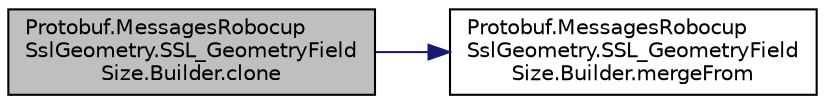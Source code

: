 digraph "Protobuf.MessagesRobocupSslGeometry.SSL_GeometryFieldSize.Builder.clone"
{
 // INTERACTIVE_SVG=YES
  edge [fontname="Helvetica",fontsize="10",labelfontname="Helvetica",labelfontsize="10"];
  node [fontname="Helvetica",fontsize="10",shape=record];
  rankdir="LR";
  Node1 [label="Protobuf.MessagesRobocup\lSslGeometry.SSL_GeometryField\lSize.Builder.clone",height=0.2,width=0.4,color="black", fillcolor="grey75", style="filled", fontcolor="black"];
  Node1 -> Node2 [color="midnightblue",fontsize="10",style="solid",fontname="Helvetica"];
  Node2 [label="Protobuf.MessagesRobocup\lSslGeometry.SSL_GeometryField\lSize.Builder.mergeFrom",height=0.2,width=0.4,color="black", fillcolor="white", style="filled",URL="$d8/d41/class_protobuf_1_1_messages_robocup_ssl_geometry_1_1_s_s_l___geometry_field_size_1_1_builder.html#ab502d67e22b74a8a648b1272ef1d405a"];
}
